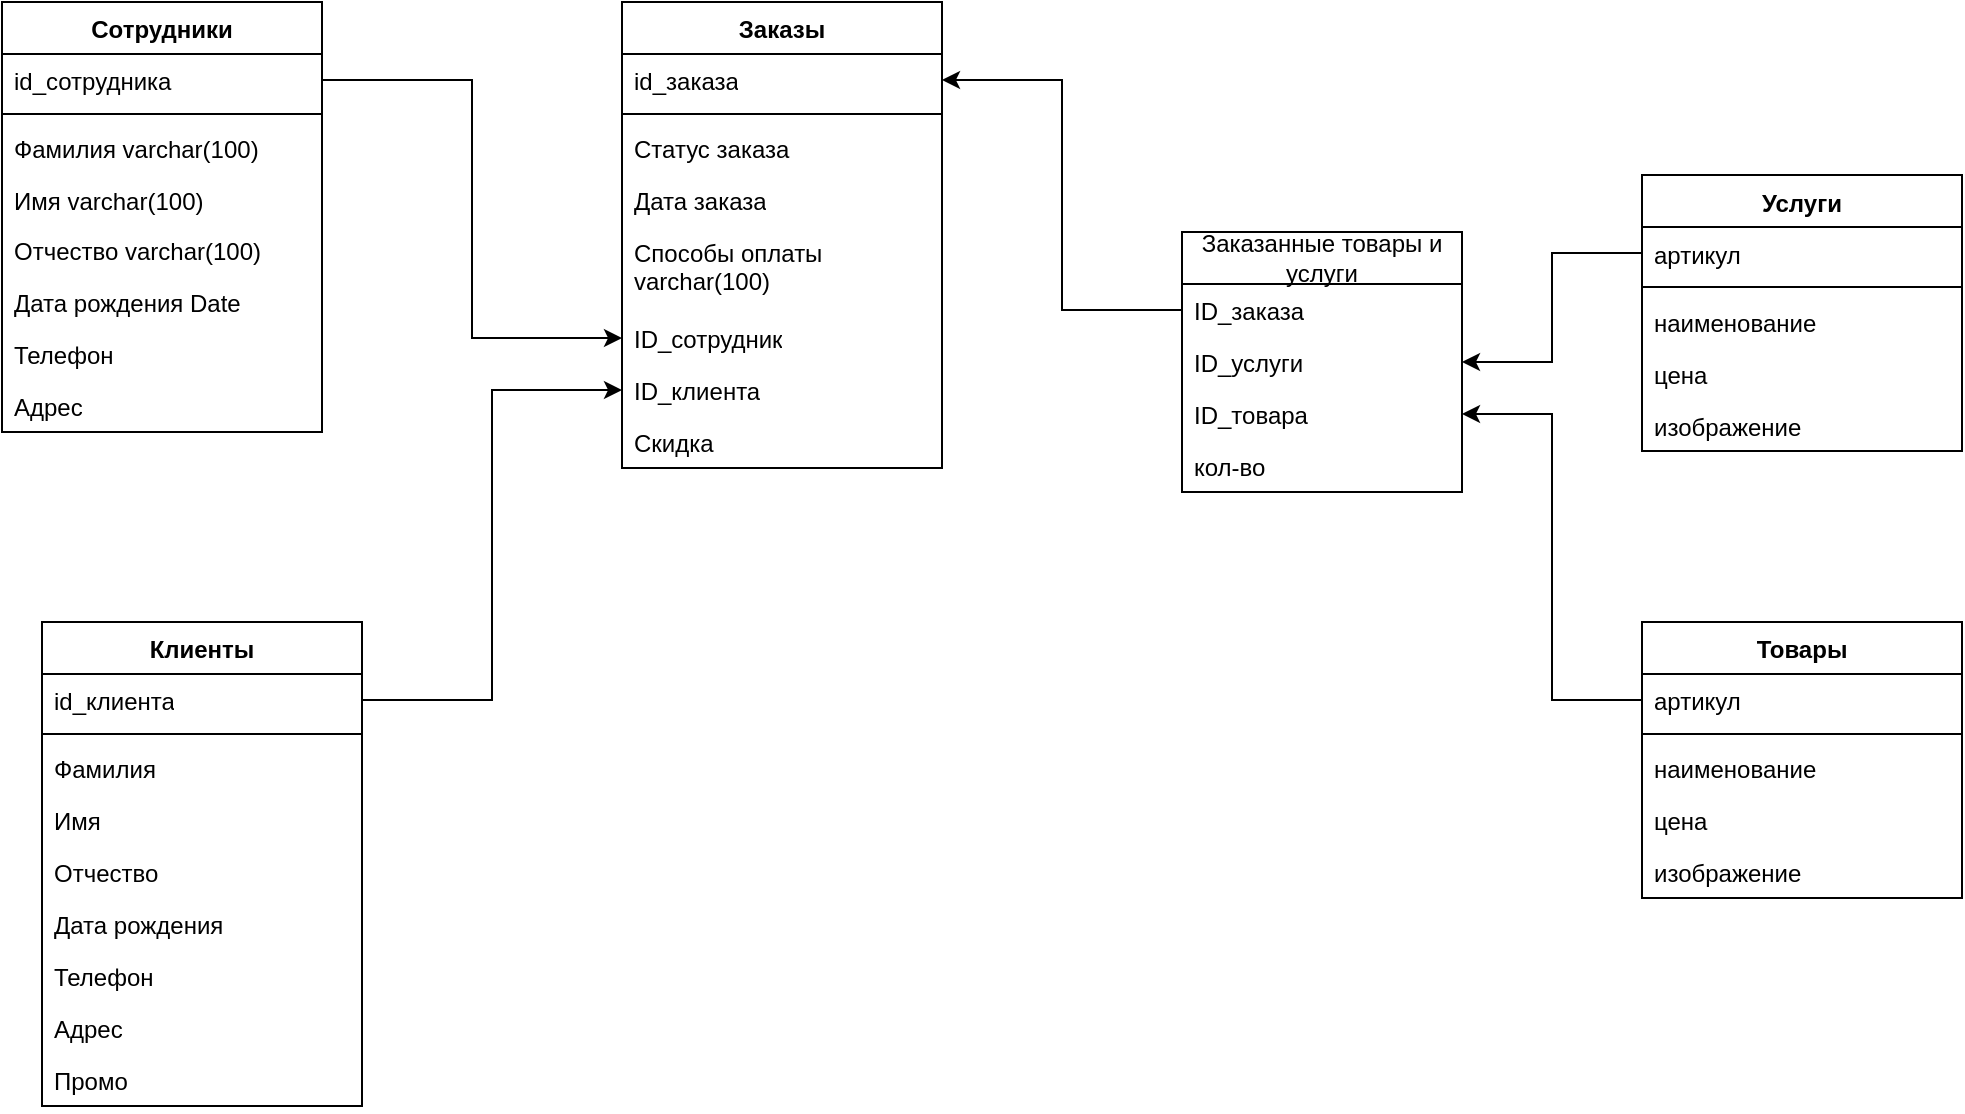 <mxfile version="26.1.0">
  <diagram name="Страница — 1" id="7B22u_4iDwTozTDMhRsz">
    <mxGraphModel dx="2261" dy="874" grid="1" gridSize="10" guides="1" tooltips="1" connect="1" arrows="1" fold="1" page="1" pageScale="1" pageWidth="827" pageHeight="1169" math="0" shadow="0">
      <root>
        <mxCell id="0" />
        <mxCell id="1" parent="0" />
        <mxCell id="Y850txmaRwRxO48aSvI7-1" value="Заказы" style="swimlane;fontStyle=1;align=center;verticalAlign=top;childLayout=stackLayout;horizontal=1;startSize=26;horizontalStack=0;resizeParent=1;resizeParentMax=0;resizeLast=0;collapsible=1;marginBottom=0;whiteSpace=wrap;html=1;" vertex="1" parent="1">
          <mxGeometry x="-70" y="50" width="160" height="233" as="geometry" />
        </mxCell>
        <mxCell id="Y850txmaRwRxO48aSvI7-2" value="id_заказа" style="text;strokeColor=none;fillColor=none;align=left;verticalAlign=top;spacingLeft=4;spacingRight=4;overflow=hidden;rotatable=0;points=[[0,0.5],[1,0.5]];portConstraint=eastwest;whiteSpace=wrap;html=1;" vertex="1" parent="Y850txmaRwRxO48aSvI7-1">
          <mxGeometry y="26" width="160" height="26" as="geometry" />
        </mxCell>
        <mxCell id="Y850txmaRwRxO48aSvI7-3" value="" style="line;strokeWidth=1;fillColor=none;align=left;verticalAlign=middle;spacingTop=-1;spacingLeft=3;spacingRight=3;rotatable=0;labelPosition=right;points=[];portConstraint=eastwest;strokeColor=inherit;" vertex="1" parent="Y850txmaRwRxO48aSvI7-1">
          <mxGeometry y="52" width="160" height="8" as="geometry" />
        </mxCell>
        <mxCell id="Y850txmaRwRxO48aSvI7-35" value="Статус заказа&amp;nbsp;" style="text;strokeColor=none;fillColor=none;align=left;verticalAlign=top;spacingLeft=4;spacingRight=4;overflow=hidden;rotatable=0;points=[[0,0.5],[1,0.5]];portConstraint=eastwest;whiteSpace=wrap;html=1;" vertex="1" parent="Y850txmaRwRxO48aSvI7-1">
          <mxGeometry y="60" width="160" height="26" as="geometry" />
        </mxCell>
        <mxCell id="Y850txmaRwRxO48aSvI7-13" value="Дата заказа" style="text;strokeColor=none;fillColor=none;align=left;verticalAlign=top;spacingLeft=4;spacingRight=4;overflow=hidden;rotatable=0;points=[[0,0.5],[1,0.5]];portConstraint=eastwest;whiteSpace=wrap;html=1;" vertex="1" parent="Y850txmaRwRxO48aSvI7-1">
          <mxGeometry y="86" width="160" height="26" as="geometry" />
        </mxCell>
        <mxCell id="Y850txmaRwRxO48aSvI7-14" value="Способы оплаты varchar(100)" style="text;strokeColor=none;fillColor=none;align=left;verticalAlign=top;spacingLeft=4;spacingRight=4;overflow=hidden;rotatable=0;points=[[0,0.5],[1,0.5]];portConstraint=eastwest;whiteSpace=wrap;html=1;" vertex="1" parent="Y850txmaRwRxO48aSvI7-1">
          <mxGeometry y="112" width="160" height="43" as="geometry" />
        </mxCell>
        <mxCell id="Y850txmaRwRxO48aSvI7-15" value="ID_cотрудник" style="text;strokeColor=none;fillColor=none;align=left;verticalAlign=top;spacingLeft=4;spacingRight=4;overflow=hidden;rotatable=0;points=[[0,0.5],[1,0.5]];portConstraint=eastwest;whiteSpace=wrap;html=1;" vertex="1" parent="Y850txmaRwRxO48aSvI7-1">
          <mxGeometry y="155" width="160" height="26" as="geometry" />
        </mxCell>
        <mxCell id="Y850txmaRwRxO48aSvI7-17" value="ID_клиента" style="text;strokeColor=none;fillColor=none;align=left;verticalAlign=top;spacingLeft=4;spacingRight=4;overflow=hidden;rotatable=0;points=[[0,0.5],[1,0.5]];portConstraint=eastwest;whiteSpace=wrap;html=1;" vertex="1" parent="Y850txmaRwRxO48aSvI7-1">
          <mxGeometry y="181" width="160" height="26" as="geometry" />
        </mxCell>
        <mxCell id="Y850txmaRwRxO48aSvI7-48" value="Скидка" style="text;strokeColor=none;fillColor=none;align=left;verticalAlign=top;spacingLeft=4;spacingRight=4;overflow=hidden;rotatable=0;points=[[0,0.5],[1,0.5]];portConstraint=eastwest;whiteSpace=wrap;html=1;" vertex="1" parent="Y850txmaRwRxO48aSvI7-1">
          <mxGeometry y="207" width="160" height="26" as="geometry" />
        </mxCell>
        <mxCell id="Y850txmaRwRxO48aSvI7-5" value="Товары" style="swimlane;fontStyle=1;align=center;verticalAlign=top;childLayout=stackLayout;horizontal=1;startSize=26;horizontalStack=0;resizeParent=1;resizeParentMax=0;resizeLast=0;collapsible=1;marginBottom=0;whiteSpace=wrap;html=1;" vertex="1" parent="1">
          <mxGeometry x="440" y="360" width="160" height="138" as="geometry" />
        </mxCell>
        <mxCell id="Y850txmaRwRxO48aSvI7-6" value="артикул" style="text;strokeColor=none;fillColor=none;align=left;verticalAlign=top;spacingLeft=4;spacingRight=4;overflow=hidden;rotatable=0;points=[[0,0.5],[1,0.5]];portConstraint=eastwest;whiteSpace=wrap;html=1;" vertex="1" parent="Y850txmaRwRxO48aSvI7-5">
          <mxGeometry y="26" width="160" height="26" as="geometry" />
        </mxCell>
        <mxCell id="Y850txmaRwRxO48aSvI7-7" value="" style="line;strokeWidth=1;fillColor=none;align=left;verticalAlign=middle;spacingTop=-1;spacingLeft=3;spacingRight=3;rotatable=0;labelPosition=right;points=[];portConstraint=eastwest;strokeColor=inherit;" vertex="1" parent="Y850txmaRwRxO48aSvI7-5">
          <mxGeometry y="52" width="160" height="8" as="geometry" />
        </mxCell>
        <mxCell id="Y850txmaRwRxO48aSvI7-8" value="наименование" style="text;strokeColor=none;fillColor=none;align=left;verticalAlign=top;spacingLeft=4;spacingRight=4;overflow=hidden;rotatable=0;points=[[0,0.5],[1,0.5]];portConstraint=eastwest;whiteSpace=wrap;html=1;" vertex="1" parent="Y850txmaRwRxO48aSvI7-5">
          <mxGeometry y="60" width="160" height="26" as="geometry" />
        </mxCell>
        <mxCell id="Y850txmaRwRxO48aSvI7-19" value="цена" style="text;strokeColor=none;fillColor=none;align=left;verticalAlign=top;spacingLeft=4;spacingRight=4;overflow=hidden;rotatable=0;points=[[0,0.5],[1,0.5]];portConstraint=eastwest;whiteSpace=wrap;html=1;" vertex="1" parent="Y850txmaRwRxO48aSvI7-5">
          <mxGeometry y="86" width="160" height="26" as="geometry" />
        </mxCell>
        <mxCell id="Y850txmaRwRxO48aSvI7-20" value="изображение" style="text;strokeColor=none;fillColor=none;align=left;verticalAlign=top;spacingLeft=4;spacingRight=4;overflow=hidden;rotatable=0;points=[[0,0.5],[1,0.5]];portConstraint=eastwest;whiteSpace=wrap;html=1;" vertex="1" parent="Y850txmaRwRxO48aSvI7-5">
          <mxGeometry y="112" width="160" height="26" as="geometry" />
        </mxCell>
        <mxCell id="Y850txmaRwRxO48aSvI7-36" value="Услуги" style="swimlane;fontStyle=1;align=center;verticalAlign=top;childLayout=stackLayout;horizontal=1;startSize=26;horizontalStack=0;resizeParent=1;resizeParentMax=0;resizeLast=0;collapsible=1;marginBottom=0;whiteSpace=wrap;html=1;" vertex="1" parent="1">
          <mxGeometry x="440" y="136.5" width="160" height="138" as="geometry" />
        </mxCell>
        <mxCell id="Y850txmaRwRxO48aSvI7-37" value="артикул" style="text;strokeColor=none;fillColor=none;align=left;verticalAlign=top;spacingLeft=4;spacingRight=4;overflow=hidden;rotatable=0;points=[[0,0.5],[1,0.5]];portConstraint=eastwest;whiteSpace=wrap;html=1;" vertex="1" parent="Y850txmaRwRxO48aSvI7-36">
          <mxGeometry y="26" width="160" height="26" as="geometry" />
        </mxCell>
        <mxCell id="Y850txmaRwRxO48aSvI7-38" value="" style="line;strokeWidth=1;fillColor=none;align=left;verticalAlign=middle;spacingTop=-1;spacingLeft=3;spacingRight=3;rotatable=0;labelPosition=right;points=[];portConstraint=eastwest;strokeColor=inherit;" vertex="1" parent="Y850txmaRwRxO48aSvI7-36">
          <mxGeometry y="52" width="160" height="8" as="geometry" />
        </mxCell>
        <mxCell id="Y850txmaRwRxO48aSvI7-39" value="наименование" style="text;strokeColor=none;fillColor=none;align=left;verticalAlign=top;spacingLeft=4;spacingRight=4;overflow=hidden;rotatable=0;points=[[0,0.5],[1,0.5]];portConstraint=eastwest;whiteSpace=wrap;html=1;" vertex="1" parent="Y850txmaRwRxO48aSvI7-36">
          <mxGeometry y="60" width="160" height="26" as="geometry" />
        </mxCell>
        <mxCell id="Y850txmaRwRxO48aSvI7-40" value="цена" style="text;strokeColor=none;fillColor=none;align=left;verticalAlign=top;spacingLeft=4;spacingRight=4;overflow=hidden;rotatable=0;points=[[0,0.5],[1,0.5]];portConstraint=eastwest;whiteSpace=wrap;html=1;" vertex="1" parent="Y850txmaRwRxO48aSvI7-36">
          <mxGeometry y="86" width="160" height="26" as="geometry" />
        </mxCell>
        <mxCell id="Y850txmaRwRxO48aSvI7-41" value="изображение" style="text;strokeColor=none;fillColor=none;align=left;verticalAlign=top;spacingLeft=4;spacingRight=4;overflow=hidden;rotatable=0;points=[[0,0.5],[1,0.5]];portConstraint=eastwest;whiteSpace=wrap;html=1;" vertex="1" parent="Y850txmaRwRxO48aSvI7-36">
          <mxGeometry y="112" width="160" height="26" as="geometry" />
        </mxCell>
        <mxCell id="Y850txmaRwRxO48aSvI7-9" value="Сотрудники" style="swimlane;fontStyle=1;align=center;verticalAlign=top;childLayout=stackLayout;horizontal=1;startSize=26;horizontalStack=0;resizeParent=1;resizeParentMax=0;resizeLast=0;collapsible=1;marginBottom=0;whiteSpace=wrap;html=1;" vertex="1" parent="1">
          <mxGeometry x="-380" y="50" width="160" height="215" as="geometry" />
        </mxCell>
        <mxCell id="Y850txmaRwRxO48aSvI7-10" value="id_сотрудника" style="text;strokeColor=none;fillColor=none;align=left;verticalAlign=top;spacingLeft=4;spacingRight=4;overflow=hidden;rotatable=0;points=[[0,0.5],[1,0.5]];portConstraint=eastwest;whiteSpace=wrap;html=1;" vertex="1" parent="Y850txmaRwRxO48aSvI7-9">
          <mxGeometry y="26" width="160" height="26" as="geometry" />
        </mxCell>
        <mxCell id="Y850txmaRwRxO48aSvI7-11" value="" style="line;strokeWidth=1;fillColor=none;align=left;verticalAlign=middle;spacingTop=-1;spacingLeft=3;spacingRight=3;rotatable=0;labelPosition=right;points=[];portConstraint=eastwest;strokeColor=inherit;" vertex="1" parent="Y850txmaRwRxO48aSvI7-9">
          <mxGeometry y="52" width="160" height="8" as="geometry" />
        </mxCell>
        <mxCell id="Y850txmaRwRxO48aSvI7-12" value="Фамилия varchar(100)" style="text;strokeColor=none;fillColor=none;align=left;verticalAlign=top;spacingLeft=4;spacingRight=4;overflow=hidden;rotatable=0;points=[[0,0.5],[1,0.5]];portConstraint=eastwest;whiteSpace=wrap;html=1;" vertex="1" parent="Y850txmaRwRxO48aSvI7-9">
          <mxGeometry y="60" width="160" height="26" as="geometry" />
        </mxCell>
        <mxCell id="Y850txmaRwRxO48aSvI7-33" value="Имя varchar(100)" style="text;strokeColor=none;fillColor=none;align=left;verticalAlign=top;spacingLeft=4;spacingRight=4;overflow=hidden;rotatable=0;points=[[0,0.5],[1,0.5]];portConstraint=eastwest;whiteSpace=wrap;html=1;" vertex="1" parent="Y850txmaRwRxO48aSvI7-9">
          <mxGeometry y="86" width="160" height="25" as="geometry" />
        </mxCell>
        <mxCell id="Y850txmaRwRxO48aSvI7-34" value="Отчество varchar(100)" style="text;strokeColor=none;fillColor=none;align=left;verticalAlign=top;spacingLeft=4;spacingRight=4;overflow=hidden;rotatable=0;points=[[0,0.5],[1,0.5]];portConstraint=eastwest;whiteSpace=wrap;html=1;" vertex="1" parent="Y850txmaRwRxO48aSvI7-9">
          <mxGeometry y="111" width="160" height="26" as="geometry" />
        </mxCell>
        <mxCell id="Y850txmaRwRxO48aSvI7-21" value="Дата рождения Date" style="text;strokeColor=none;fillColor=none;align=left;verticalAlign=top;spacingLeft=4;spacingRight=4;overflow=hidden;rotatable=0;points=[[0,0.5],[1,0.5]];portConstraint=eastwest;whiteSpace=wrap;html=1;" vertex="1" parent="Y850txmaRwRxO48aSvI7-9">
          <mxGeometry y="137" width="160" height="26" as="geometry" />
        </mxCell>
        <mxCell id="Y850txmaRwRxO48aSvI7-22" value="Телефон&amp;nbsp;" style="text;strokeColor=none;fillColor=none;align=left;verticalAlign=top;spacingLeft=4;spacingRight=4;overflow=hidden;rotatable=0;points=[[0,0.5],[1,0.5]];portConstraint=eastwest;whiteSpace=wrap;html=1;" vertex="1" parent="Y850txmaRwRxO48aSvI7-9">
          <mxGeometry y="163" width="160" height="26" as="geometry" />
        </mxCell>
        <mxCell id="Y850txmaRwRxO48aSvI7-23" value="Адрес" style="text;strokeColor=none;fillColor=none;align=left;verticalAlign=top;spacingLeft=4;spacingRight=4;overflow=hidden;rotatable=0;points=[[0,0.5],[1,0.5]];portConstraint=eastwest;whiteSpace=wrap;html=1;" vertex="1" parent="Y850txmaRwRxO48aSvI7-9">
          <mxGeometry y="189" width="160" height="26" as="geometry" />
        </mxCell>
        <mxCell id="Y850txmaRwRxO48aSvI7-24" value="Клиенты" style="swimlane;fontStyle=1;align=center;verticalAlign=top;childLayout=stackLayout;horizontal=1;startSize=26;horizontalStack=0;resizeParent=1;resizeParentMax=0;resizeLast=0;collapsible=1;marginBottom=0;whiteSpace=wrap;html=1;" vertex="1" parent="1">
          <mxGeometry x="-360" y="360" width="160" height="242" as="geometry" />
        </mxCell>
        <mxCell id="Y850txmaRwRxO48aSvI7-25" value="id_клиента" style="text;strokeColor=none;fillColor=none;align=left;verticalAlign=top;spacingLeft=4;spacingRight=4;overflow=hidden;rotatable=0;points=[[0,0.5],[1,0.5]];portConstraint=eastwest;whiteSpace=wrap;html=1;" vertex="1" parent="Y850txmaRwRxO48aSvI7-24">
          <mxGeometry y="26" width="160" height="26" as="geometry" />
        </mxCell>
        <mxCell id="Y850txmaRwRxO48aSvI7-26" value="" style="line;strokeWidth=1;fillColor=none;align=left;verticalAlign=middle;spacingTop=-1;spacingLeft=3;spacingRight=3;rotatable=0;labelPosition=right;points=[];portConstraint=eastwest;strokeColor=inherit;" vertex="1" parent="Y850txmaRwRxO48aSvI7-24">
          <mxGeometry y="52" width="160" height="8" as="geometry" />
        </mxCell>
        <mxCell id="Y850txmaRwRxO48aSvI7-27" value="Фамилия&amp;nbsp;" style="text;strokeColor=none;fillColor=none;align=left;verticalAlign=top;spacingLeft=4;spacingRight=4;overflow=hidden;rotatable=0;points=[[0,0.5],[1,0.5]];portConstraint=eastwest;whiteSpace=wrap;html=1;" vertex="1" parent="Y850txmaRwRxO48aSvI7-24">
          <mxGeometry y="60" width="160" height="26" as="geometry" />
        </mxCell>
        <mxCell id="Y850txmaRwRxO48aSvI7-31" value="Имя" style="text;strokeColor=none;fillColor=none;align=left;verticalAlign=top;spacingLeft=4;spacingRight=4;overflow=hidden;rotatable=0;points=[[0,0.5],[1,0.5]];portConstraint=eastwest;whiteSpace=wrap;html=1;" vertex="1" parent="Y850txmaRwRxO48aSvI7-24">
          <mxGeometry y="86" width="160" height="26" as="geometry" />
        </mxCell>
        <mxCell id="Y850txmaRwRxO48aSvI7-32" value="Отчество" style="text;strokeColor=none;fillColor=none;align=left;verticalAlign=top;spacingLeft=4;spacingRight=4;overflow=hidden;rotatable=0;points=[[0,0.5],[1,0.5]];portConstraint=eastwest;whiteSpace=wrap;html=1;" vertex="1" parent="Y850txmaRwRxO48aSvI7-24">
          <mxGeometry y="112" width="160" height="26" as="geometry" />
        </mxCell>
        <mxCell id="Y850txmaRwRxO48aSvI7-28" value="Дата рождения" style="text;strokeColor=none;fillColor=none;align=left;verticalAlign=top;spacingLeft=4;spacingRight=4;overflow=hidden;rotatable=0;points=[[0,0.5],[1,0.5]];portConstraint=eastwest;whiteSpace=wrap;html=1;" vertex="1" parent="Y850txmaRwRxO48aSvI7-24">
          <mxGeometry y="138" width="160" height="26" as="geometry" />
        </mxCell>
        <mxCell id="Y850txmaRwRxO48aSvI7-29" value="Телефон" style="text;strokeColor=none;fillColor=none;align=left;verticalAlign=top;spacingLeft=4;spacingRight=4;overflow=hidden;rotatable=0;points=[[0,0.5],[1,0.5]];portConstraint=eastwest;whiteSpace=wrap;html=1;" vertex="1" parent="Y850txmaRwRxO48aSvI7-24">
          <mxGeometry y="164" width="160" height="26" as="geometry" />
        </mxCell>
        <mxCell id="Y850txmaRwRxO48aSvI7-30" value="Адрес" style="text;strokeColor=none;fillColor=none;align=left;verticalAlign=top;spacingLeft=4;spacingRight=4;overflow=hidden;rotatable=0;points=[[0,0.5],[1,0.5]];portConstraint=eastwest;whiteSpace=wrap;html=1;" vertex="1" parent="Y850txmaRwRxO48aSvI7-24">
          <mxGeometry y="190" width="160" height="26" as="geometry" />
        </mxCell>
        <mxCell id="Y850txmaRwRxO48aSvI7-47" value="Промо" style="text;strokeColor=none;fillColor=none;align=left;verticalAlign=top;spacingLeft=4;spacingRight=4;overflow=hidden;rotatable=0;points=[[0,0.5],[1,0.5]];portConstraint=eastwest;whiteSpace=wrap;html=1;" vertex="1" parent="Y850txmaRwRxO48aSvI7-24">
          <mxGeometry y="216" width="160" height="26" as="geometry" />
        </mxCell>
        <mxCell id="Y850txmaRwRxO48aSvI7-42" style="edgeStyle=orthogonalEdgeStyle;rounded=0;orthogonalLoop=1;jettySize=auto;html=1;entryX=0;entryY=0.5;entryDx=0;entryDy=0;" edge="1" parent="1" source="Y850txmaRwRxO48aSvI7-10" target="Y850txmaRwRxO48aSvI7-15">
          <mxGeometry relative="1" as="geometry" />
        </mxCell>
        <mxCell id="Y850txmaRwRxO48aSvI7-43" style="edgeStyle=orthogonalEdgeStyle;rounded=0;orthogonalLoop=1;jettySize=auto;html=1;exitX=1;exitY=0.5;exitDx=0;exitDy=0;entryX=0;entryY=0.5;entryDx=0;entryDy=0;" edge="1" parent="1" source="Y850txmaRwRxO48aSvI7-25" target="Y850txmaRwRxO48aSvI7-17">
          <mxGeometry relative="1" as="geometry" />
        </mxCell>
        <mxCell id="Y850txmaRwRxO48aSvI7-49" value="Заказанные товары и услуги" style="swimlane;fontStyle=0;childLayout=stackLayout;horizontal=1;startSize=26;fillColor=none;horizontalStack=0;resizeParent=1;resizeParentMax=0;resizeLast=0;collapsible=1;marginBottom=0;whiteSpace=wrap;html=1;" vertex="1" parent="1">
          <mxGeometry x="210" y="165" width="140" height="130" as="geometry" />
        </mxCell>
        <mxCell id="Y850txmaRwRxO48aSvI7-50" value="ID_заказа" style="text;strokeColor=none;fillColor=none;align=left;verticalAlign=top;spacingLeft=4;spacingRight=4;overflow=hidden;rotatable=0;points=[[0,0.5],[1,0.5]];portConstraint=eastwest;whiteSpace=wrap;html=1;" vertex="1" parent="Y850txmaRwRxO48aSvI7-49">
          <mxGeometry y="26" width="140" height="26" as="geometry" />
        </mxCell>
        <mxCell id="Y850txmaRwRxO48aSvI7-53" value="ID_услуги" style="text;strokeColor=none;fillColor=none;align=left;verticalAlign=top;spacingLeft=4;spacingRight=4;overflow=hidden;rotatable=0;points=[[0,0.5],[1,0.5]];portConstraint=eastwest;whiteSpace=wrap;html=1;" vertex="1" parent="Y850txmaRwRxO48aSvI7-49">
          <mxGeometry y="52" width="140" height="26" as="geometry" />
        </mxCell>
        <mxCell id="Y850txmaRwRxO48aSvI7-51" value="ID_товара" style="text;strokeColor=none;fillColor=none;align=left;verticalAlign=top;spacingLeft=4;spacingRight=4;overflow=hidden;rotatable=0;points=[[0,0.5],[1,0.5]];portConstraint=eastwest;whiteSpace=wrap;html=1;" vertex="1" parent="Y850txmaRwRxO48aSvI7-49">
          <mxGeometry y="78" width="140" height="26" as="geometry" />
        </mxCell>
        <mxCell id="Y850txmaRwRxO48aSvI7-52" value="кол-во" style="text;strokeColor=none;fillColor=none;align=left;verticalAlign=top;spacingLeft=4;spacingRight=4;overflow=hidden;rotatable=0;points=[[0,0.5],[1,0.5]];portConstraint=eastwest;whiteSpace=wrap;html=1;" vertex="1" parent="Y850txmaRwRxO48aSvI7-49">
          <mxGeometry y="104" width="140" height="26" as="geometry" />
        </mxCell>
        <mxCell id="Y850txmaRwRxO48aSvI7-54" style="edgeStyle=orthogonalEdgeStyle;rounded=0;orthogonalLoop=1;jettySize=auto;html=1;entryX=1;entryY=0.5;entryDx=0;entryDy=0;" edge="1" parent="1" source="Y850txmaRwRxO48aSvI7-50" target="Y850txmaRwRxO48aSvI7-2">
          <mxGeometry relative="1" as="geometry" />
        </mxCell>
        <mxCell id="Y850txmaRwRxO48aSvI7-55" style="edgeStyle=orthogonalEdgeStyle;rounded=0;orthogonalLoop=1;jettySize=auto;html=1;exitX=0;exitY=0.5;exitDx=0;exitDy=0;" edge="1" parent="1" source="Y850txmaRwRxO48aSvI7-37" target="Y850txmaRwRxO48aSvI7-53">
          <mxGeometry relative="1" as="geometry" />
        </mxCell>
        <mxCell id="Y850txmaRwRxO48aSvI7-57" style="edgeStyle=orthogonalEdgeStyle;rounded=0;orthogonalLoop=1;jettySize=auto;html=1;exitX=0;exitY=0.5;exitDx=0;exitDy=0;entryX=1;entryY=0.5;entryDx=0;entryDy=0;" edge="1" parent="1" source="Y850txmaRwRxO48aSvI7-6" target="Y850txmaRwRxO48aSvI7-51">
          <mxGeometry relative="1" as="geometry" />
        </mxCell>
      </root>
    </mxGraphModel>
  </diagram>
</mxfile>
